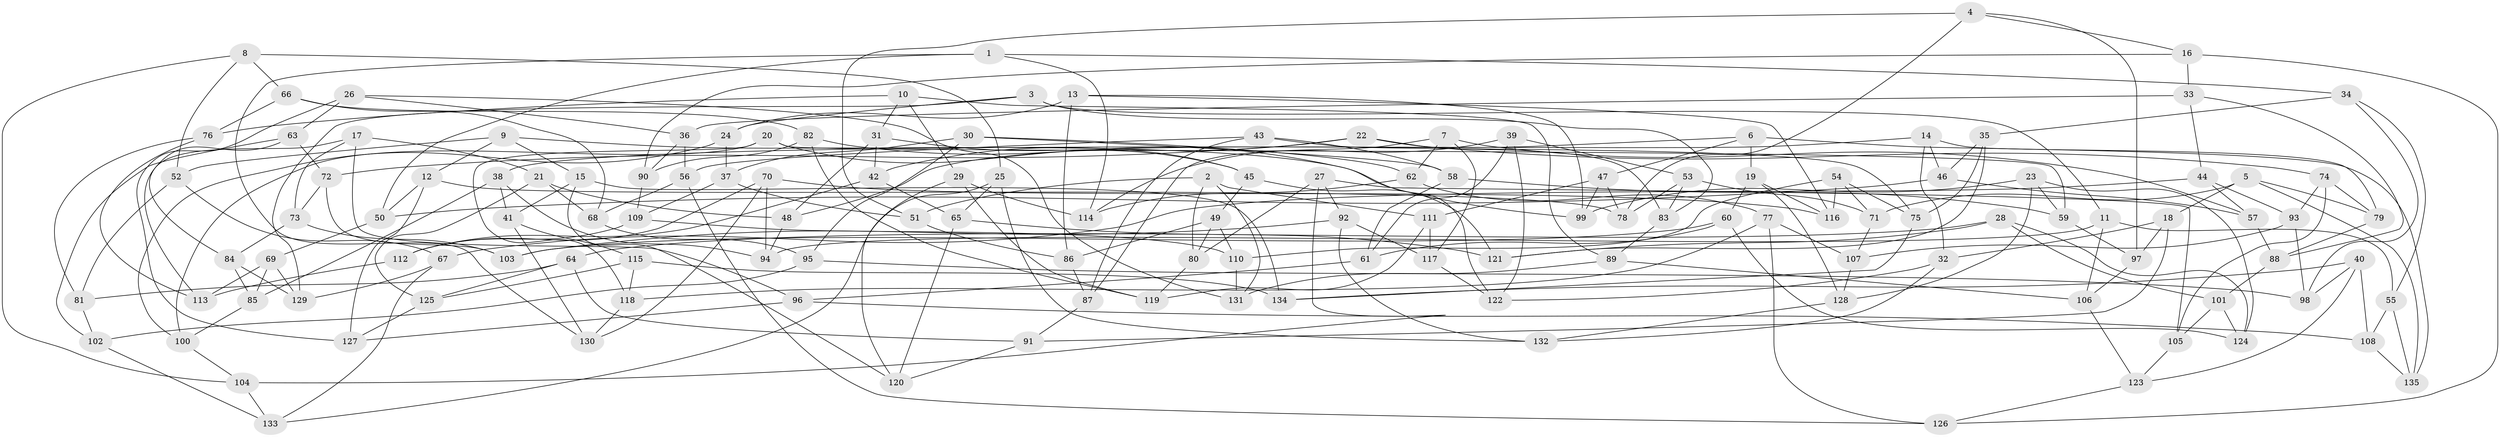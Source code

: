 // coarse degree distribution, {6: 0.4942528735632184, 5: 0.05747126436781609, 4: 0.4367816091954023, 3: 0.011494252873563218}
// Generated by graph-tools (version 1.1) at 2025/24/03/03/25 07:24:25]
// undirected, 135 vertices, 270 edges
graph export_dot {
graph [start="1"]
  node [color=gray90,style=filled];
  1;
  2;
  3;
  4;
  5;
  6;
  7;
  8;
  9;
  10;
  11;
  12;
  13;
  14;
  15;
  16;
  17;
  18;
  19;
  20;
  21;
  22;
  23;
  24;
  25;
  26;
  27;
  28;
  29;
  30;
  31;
  32;
  33;
  34;
  35;
  36;
  37;
  38;
  39;
  40;
  41;
  42;
  43;
  44;
  45;
  46;
  47;
  48;
  49;
  50;
  51;
  52;
  53;
  54;
  55;
  56;
  57;
  58;
  59;
  60;
  61;
  62;
  63;
  64;
  65;
  66;
  67;
  68;
  69;
  70;
  71;
  72;
  73;
  74;
  75;
  76;
  77;
  78;
  79;
  80;
  81;
  82;
  83;
  84;
  85;
  86;
  87;
  88;
  89;
  90;
  91;
  92;
  93;
  94;
  95;
  96;
  97;
  98;
  99;
  100;
  101;
  102;
  103;
  104;
  105;
  106;
  107;
  108;
  109;
  110;
  111;
  112;
  113;
  114;
  115;
  116;
  117;
  118;
  119;
  120;
  121;
  122;
  123;
  124;
  125;
  126;
  127;
  128;
  129;
  130;
  131;
  132;
  133;
  134;
  135;
  1 -- 50;
  1 -- 114;
  1 -- 130;
  1 -- 34;
  2 -- 80;
  2 -- 51;
  2 -- 131;
  2 -- 111;
  3 -- 83;
  3 -- 11;
  3 -- 129;
  3 -- 24;
  4 -- 16;
  4 -- 51;
  4 -- 78;
  4 -- 97;
  5 -- 18;
  5 -- 79;
  5 -- 135;
  5 -- 71;
  6 -- 19;
  6 -- 48;
  6 -- 135;
  6 -- 47;
  7 -- 87;
  7 -- 117;
  7 -- 62;
  7 -- 57;
  8 -- 104;
  8 -- 52;
  8 -- 25;
  8 -- 66;
  9 -- 12;
  9 -- 52;
  9 -- 99;
  9 -- 15;
  10 -- 76;
  10 -- 89;
  10 -- 31;
  10 -- 29;
  11 -- 106;
  11 -- 94;
  11 -- 55;
  12 -- 127;
  12 -- 78;
  12 -- 50;
  13 -- 86;
  13 -- 24;
  13 -- 116;
  13 -- 99;
  14 -- 79;
  14 -- 38;
  14 -- 32;
  14 -- 46;
  15 -- 134;
  15 -- 120;
  15 -- 41;
  16 -- 90;
  16 -- 33;
  16 -- 126;
  17 -- 113;
  17 -- 73;
  17 -- 21;
  17 -- 96;
  18 -- 91;
  18 -- 32;
  18 -- 97;
  19 -- 60;
  19 -- 128;
  19 -- 116;
  20 -- 59;
  20 -- 118;
  20 -- 100;
  20 -- 45;
  21 -- 68;
  21 -- 125;
  21 -- 48;
  22 -- 74;
  22 -- 42;
  22 -- 72;
  22 -- 83;
  23 -- 128;
  23 -- 99;
  23 -- 124;
  23 -- 59;
  24 -- 37;
  24 -- 100;
  25 -- 132;
  25 -- 65;
  25 -- 133;
  26 -- 127;
  26 -- 131;
  26 -- 63;
  26 -- 36;
  27 -- 104;
  27 -- 105;
  27 -- 80;
  27 -- 92;
  28 -- 101;
  28 -- 121;
  28 -- 64;
  28 -- 124;
  29 -- 120;
  29 -- 119;
  29 -- 114;
  30 -- 62;
  30 -- 58;
  30 -- 37;
  30 -- 95;
  31 -- 45;
  31 -- 42;
  31 -- 48;
  32 -- 132;
  32 -- 122;
  33 -- 36;
  33 -- 44;
  33 -- 88;
  34 -- 35;
  34 -- 98;
  34 -- 55;
  35 -- 75;
  35 -- 46;
  35 -- 121;
  36 -- 56;
  36 -- 90;
  37 -- 109;
  37 -- 51;
  38 -- 94;
  38 -- 41;
  38 -- 85;
  39 -- 122;
  39 -- 61;
  39 -- 53;
  39 -- 114;
  40 -- 98;
  40 -- 134;
  40 -- 123;
  40 -- 108;
  41 -- 130;
  41 -- 115;
  42 -- 112;
  42 -- 65;
  43 -- 87;
  43 -- 58;
  43 -- 75;
  43 -- 56;
  44 -- 67;
  44 -- 93;
  44 -- 57;
  45 -- 121;
  45 -- 49;
  46 -- 50;
  46 -- 57;
  47 -- 78;
  47 -- 99;
  47 -- 111;
  48 -- 94;
  49 -- 86;
  49 -- 80;
  49 -- 110;
  50 -- 69;
  51 -- 86;
  52 -- 67;
  52 -- 81;
  53 -- 83;
  53 -- 71;
  53 -- 78;
  54 -- 71;
  54 -- 110;
  54 -- 116;
  54 -- 75;
  55 -- 108;
  55 -- 135;
  56 -- 68;
  56 -- 126;
  57 -- 88;
  58 -- 59;
  58 -- 61;
  59 -- 97;
  60 -- 103;
  60 -- 124;
  60 -- 61;
  61 -- 96;
  62 -- 77;
  62 -- 114;
  63 -- 84;
  63 -- 102;
  63 -- 72;
  64 -- 91;
  64 -- 125;
  64 -- 81;
  65 -- 120;
  65 -- 121;
  66 -- 76;
  66 -- 82;
  66 -- 68;
  67 -- 129;
  67 -- 133;
  68 -- 95;
  69 -- 113;
  69 -- 85;
  69 -- 129;
  70 -- 94;
  70 -- 116;
  70 -- 112;
  70 -- 130;
  71 -- 107;
  72 -- 73;
  72 -- 103;
  73 -- 84;
  73 -- 103;
  74 -- 93;
  74 -- 105;
  74 -- 79;
  75 -- 134;
  76 -- 113;
  76 -- 81;
  77 -- 107;
  77 -- 118;
  77 -- 126;
  79 -- 88;
  80 -- 119;
  81 -- 102;
  82 -- 119;
  82 -- 122;
  82 -- 90;
  83 -- 89;
  84 -- 129;
  84 -- 85;
  85 -- 100;
  86 -- 87;
  87 -- 91;
  88 -- 101;
  89 -- 131;
  89 -- 106;
  90 -- 109;
  91 -- 120;
  92 -- 117;
  92 -- 103;
  92 -- 132;
  93 -- 98;
  93 -- 107;
  95 -- 98;
  95 -- 102;
  96 -- 108;
  96 -- 127;
  97 -- 106;
  100 -- 104;
  101 -- 124;
  101 -- 105;
  102 -- 133;
  104 -- 133;
  105 -- 123;
  106 -- 123;
  107 -- 128;
  108 -- 135;
  109 -- 110;
  109 -- 112;
  110 -- 131;
  111 -- 119;
  111 -- 117;
  112 -- 113;
  115 -- 125;
  115 -- 118;
  115 -- 134;
  117 -- 122;
  118 -- 130;
  123 -- 126;
  125 -- 127;
  128 -- 132;
}
